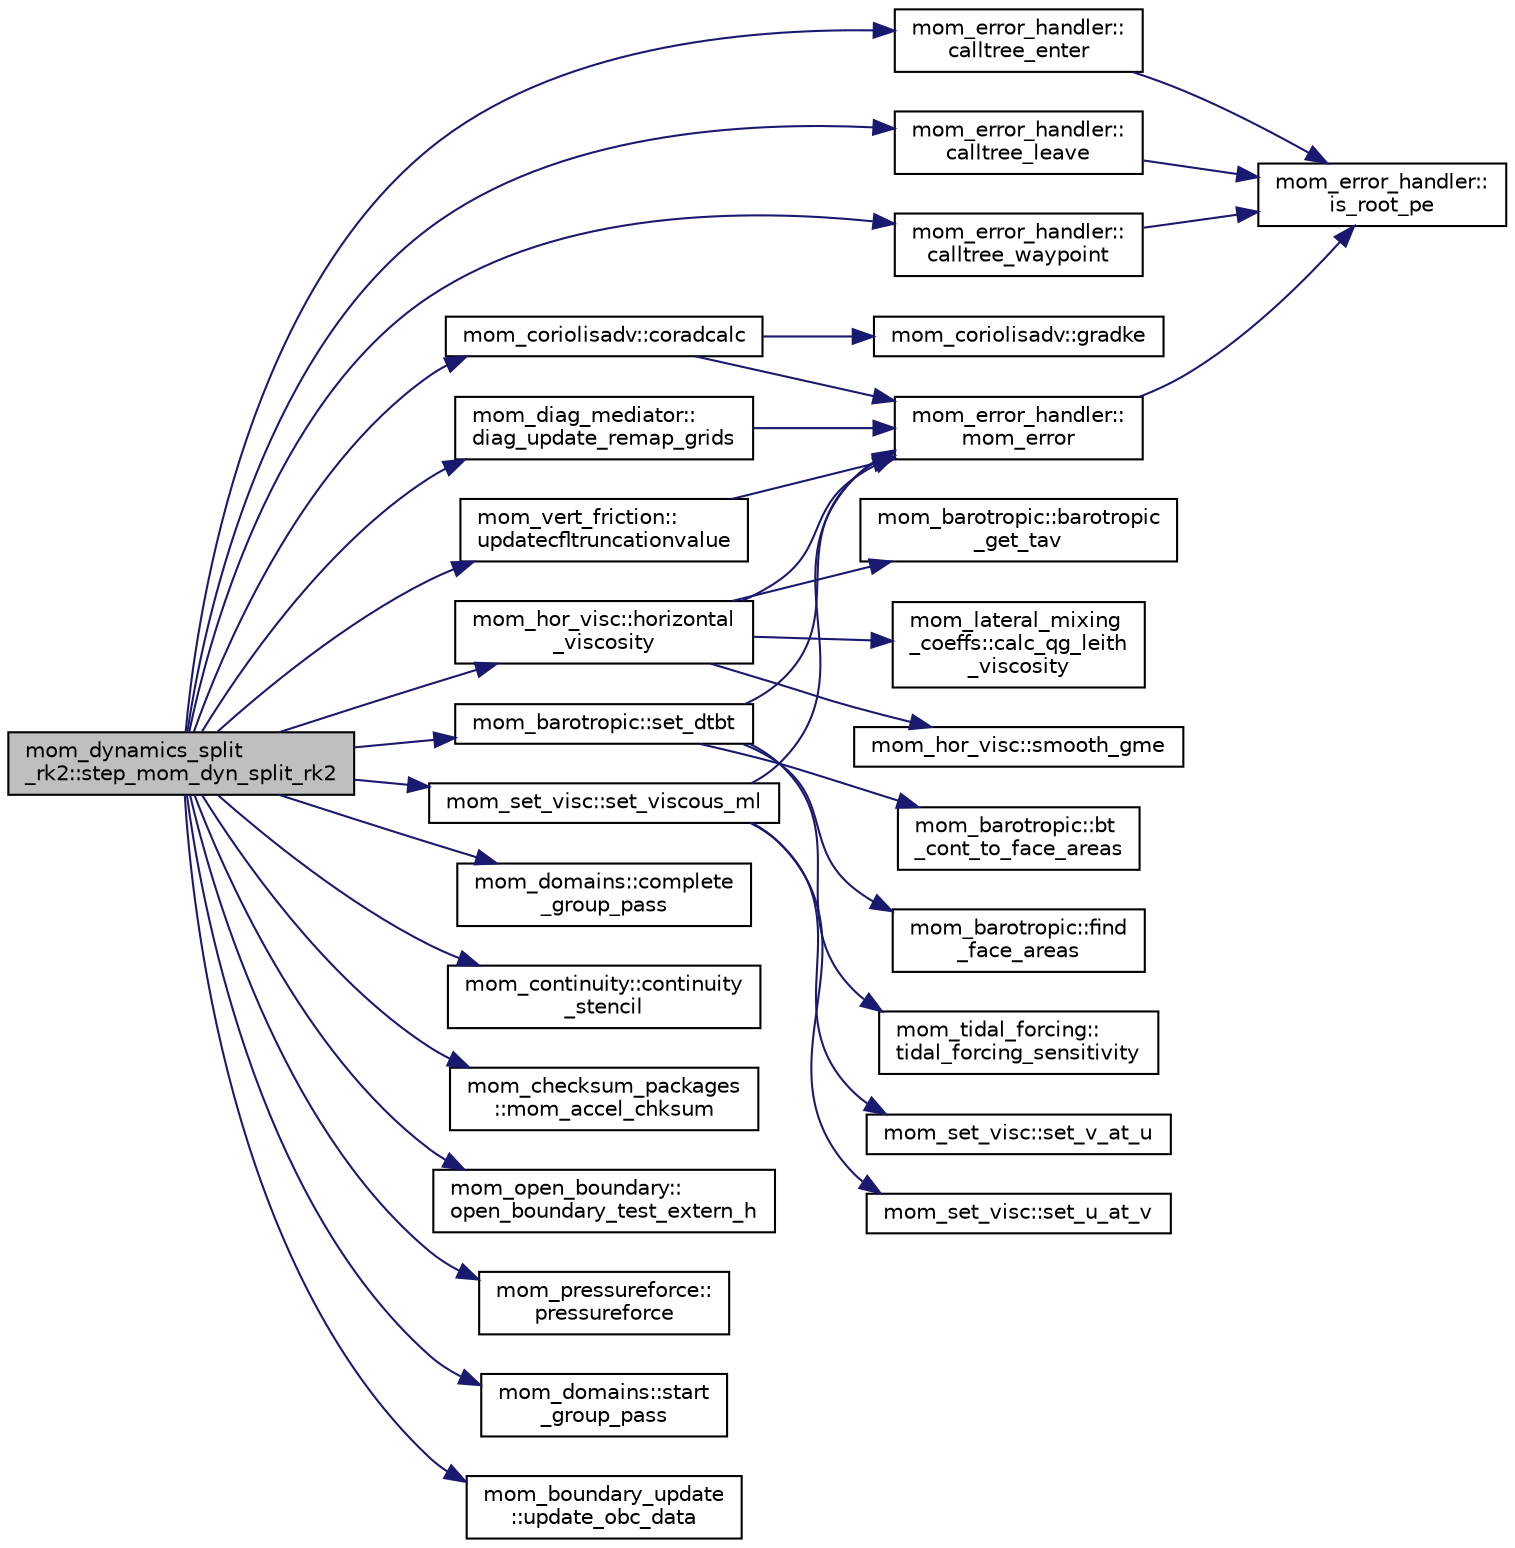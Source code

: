 digraph "mom_dynamics_split_rk2::step_mom_dyn_split_rk2"
{
 // INTERACTIVE_SVG=YES
 // LATEX_PDF_SIZE
  edge [fontname="Helvetica",fontsize="10",labelfontname="Helvetica",labelfontsize="10"];
  node [fontname="Helvetica",fontsize="10",shape=record];
  rankdir="LR";
  Node1 [label="mom_dynamics_split\l_rk2::step_mom_dyn_split_rk2",height=0.2,width=0.4,color="black", fillcolor="grey75", style="filled", fontcolor="black",tooltip="RK2 splitting for time stepping MOM adiabatic dynamics."];
  Node1 -> Node2 [color="midnightblue",fontsize="10",style="solid",fontname="Helvetica"];
  Node2 [label="mom_error_handler::\lcalltree_enter",height=0.2,width=0.4,color="black", fillcolor="white", style="filled",URL="$namespacemom__error__handler.html#a9cda07a87815f0e5594066162b4345c3",tooltip="Writes a message about entering a subroutine if call tree reporting is active."];
  Node2 -> Node3 [color="midnightblue",fontsize="10",style="solid",fontname="Helvetica"];
  Node3 [label="mom_error_handler::\lis_root_pe",height=0.2,width=0.4,color="black", fillcolor="white", style="filled",URL="$namespacemom__error__handler.html#ad5f00a53059c72fe2332d1436c80ca71",tooltip="This returns .true. if the current PE is the root PE."];
  Node1 -> Node4 [color="midnightblue",fontsize="10",style="solid",fontname="Helvetica"];
  Node4 [label="mom_error_handler::\lcalltree_leave",height=0.2,width=0.4,color="black", fillcolor="white", style="filled",URL="$namespacemom__error__handler.html#a88ea67781e2ed9b73ab7eac8ea5e8578",tooltip="Writes a message about leaving a subroutine if call tree reporting is active."];
  Node4 -> Node3 [color="midnightblue",fontsize="10",style="solid",fontname="Helvetica"];
  Node1 -> Node5 [color="midnightblue",fontsize="10",style="solid",fontname="Helvetica"];
  Node5 [label="mom_error_handler::\lcalltree_waypoint",height=0.2,width=0.4,color="black", fillcolor="white", style="filled",URL="$namespacemom__error__handler.html#a34a02e601a60f03cb97a72fe25a32853",tooltip="Writes a message about reaching a milestone if call tree reporting is active."];
  Node5 -> Node3 [color="midnightblue",fontsize="10",style="solid",fontname="Helvetica"];
  Node1 -> Node6 [color="midnightblue",fontsize="10",style="solid",fontname="Helvetica"];
  Node6 [label="mom_domains::complete\l_group_pass",height=0.2,width=0.4,color="black", fillcolor="white", style="filled",URL="$namespacemom__domains.html#a242daf83cdf6041f5023f7da49d6da37",tooltip="complete_group_pass completes a group halo update."];
  Node1 -> Node7 [color="midnightblue",fontsize="10",style="solid",fontname="Helvetica"];
  Node7 [label="mom_continuity::continuity\l_stencil",height=0.2,width=0.4,color="black", fillcolor="white", style="filled",URL="$namespacemom__continuity.html#afb0ed16b38c098805a3a9caf4b60ceff",tooltip="continuity_stencil returns the continuity solver stencil size"];
  Node1 -> Node8 [color="midnightblue",fontsize="10",style="solid",fontname="Helvetica"];
  Node8 [label="mom_coriolisadv::coradcalc",height=0.2,width=0.4,color="black", fillcolor="white", style="filled",URL="$namespacemom__coriolisadv.html#ac677e9d644c881b7e8ce6413aa5450cd",tooltip="Calculates the Coriolis and momentum advection contributions to the acceleration."];
  Node8 -> Node9 [color="midnightblue",fontsize="10",style="solid",fontname="Helvetica"];
  Node9 [label="mom_coriolisadv::gradke",height=0.2,width=0.4,color="black", fillcolor="white", style="filled",URL="$namespacemom__coriolisadv.html#a87e4a437552052fa238260442af19868",tooltip="Calculates the acceleration due to the gradient of kinetic energy."];
  Node8 -> Node10 [color="midnightblue",fontsize="10",style="solid",fontname="Helvetica"];
  Node10 [label="mom_error_handler::\lmom_error",height=0.2,width=0.4,color="black", fillcolor="white", style="filled",URL="$namespacemom__error__handler.html#a460cfb79a06c29fc249952c2a3710d67",tooltip="This provides a convenient interface for writing an mpp_error message with run-time filter based on a..."];
  Node10 -> Node3 [color="midnightblue",fontsize="10",style="solid",fontname="Helvetica"];
  Node1 -> Node11 [color="midnightblue",fontsize="10",style="solid",fontname="Helvetica"];
  Node11 [label="mom_diag_mediator::\ldiag_update_remap_grids",height=0.2,width=0.4,color="black", fillcolor="white", style="filled",URL="$namespacemom__diag__mediator.html#a2e9db121a293f242f5a42e9d16d0d2e4",tooltip="Build/update vertical grids for diagnostic remapping."];
  Node11 -> Node10 [color="midnightblue",fontsize="10",style="solid",fontname="Helvetica"];
  Node1 -> Node12 [color="midnightblue",fontsize="10",style="solid",fontname="Helvetica"];
  Node12 [label="mom_hor_visc::horizontal\l_viscosity",height=0.2,width=0.4,color="black", fillcolor="white", style="filled",URL="$namespacemom__hor__visc.html#a0c594d881fa7f6be08c7ae63da94f5ed",tooltip="Calculates the acceleration due to the horizontal viscosity."];
  Node12 -> Node13 [color="midnightblue",fontsize="10",style="solid",fontname="Helvetica"];
  Node13 [label="mom_barotropic::barotropic\l_get_tav",height=0.2,width=0.4,color="black", fillcolor="white", style="filled",URL="$namespacemom__barotropic.html#aa059fdf7e6002b13d942f96ef17a5db6",tooltip="Copies ubtav and vbtav from private type into arrays."];
  Node12 -> Node14 [color="midnightblue",fontsize="10",style="solid",fontname="Helvetica"];
  Node14 [label="mom_lateral_mixing\l_coeffs::calc_qg_leith\l_viscosity",height=0.2,width=0.4,color="black", fillcolor="white", style="filled",URL="$namespacemom__lateral__mixing__coeffs.html#a212e9e850d4db8f321e0398f4090fee0",tooltip="Calculates the Leith Laplacian and bi-harmonic viscosity coefficients."];
  Node12 -> Node10 [color="midnightblue",fontsize="10",style="solid",fontname="Helvetica"];
  Node12 -> Node15 [color="midnightblue",fontsize="10",style="solid",fontname="Helvetica"];
  Node15 [label="mom_hor_visc::smooth_gme",height=0.2,width=0.4,color="black", fillcolor="white", style="filled",URL="$namespacemom__hor__visc.html#a686fed1d7dd5311ab016b6f637aa7304",tooltip="Apply a 1-1-4-1-1 Laplacian filter one time on GME diffusive flux to reduce any horizontal two-grid-p..."];
  Node1 -> Node16 [color="midnightblue",fontsize="10",style="solid",fontname="Helvetica"];
  Node16 [label="mom_checksum_packages\l::mom_accel_chksum",height=0.2,width=0.4,color="black", fillcolor="white", style="filled",URL="$namespacemom__checksum__packages.html#ab65c45c111975e2804be7a008e3c17c7",tooltip="Write out chksums for the model's accelerations."];
  Node1 -> Node17 [color="midnightblue",fontsize="10",style="solid",fontname="Helvetica"];
  Node17 [label="mom_open_boundary::\lopen_boundary_test_extern_h",height=0.2,width=0.4,color="black", fillcolor="white", style="filled",URL="$namespacemom__open__boundary.html#ad733fd1dae4a6dfc14ad9c814e16a122",tooltip="Set thicknesses outside of open boundaries to silly values (used for checking the interior state is i..."];
  Node1 -> Node18 [color="midnightblue",fontsize="10",style="solid",fontname="Helvetica"];
  Node18 [label="mom_pressureforce::\lpressureforce",height=0.2,width=0.4,color="black", fillcolor="white", style="filled",URL="$namespacemom__pressureforce.html#ab8f34ea530e5a436a4d1967a562394bd",tooltip="A thin layer between the model and the Boussinesq and non-Boussinesq pressure force routines."];
  Node1 -> Node19 [color="midnightblue",fontsize="10",style="solid",fontname="Helvetica"];
  Node19 [label="mom_barotropic::set_dtbt",height=0.2,width=0.4,color="black", fillcolor="white", style="filled",URL="$namespacemom__barotropic.html#a486257b675aa4e81c2d1634b5288a67f",tooltip="This subroutine automatically determines an optimal value for dtbt based on some state of the ocean."];
  Node19 -> Node20 [color="midnightblue",fontsize="10",style="solid",fontname="Helvetica"];
  Node20 [label="mom_barotropic::bt\l_cont_to_face_areas",height=0.2,width=0.4,color="black", fillcolor="white", style="filled",URL="$namespacemom__barotropic.html#ac7100cec548b4bf6d69d4a52e074a04f",tooltip="This subroutine uses the BTCL types to find typical or maximum face areas, which can then be used for..."];
  Node19 -> Node21 [color="midnightblue",fontsize="10",style="solid",fontname="Helvetica"];
  Node21 [label="mom_barotropic::find\l_face_areas",height=0.2,width=0.4,color="black", fillcolor="white", style="filled",URL="$namespacemom__barotropic.html#aba29d11dc2530622be997c069fb932ae",tooltip="This subroutine determines the open face areas of cells for calculating the barotropic transport."];
  Node19 -> Node10 [color="midnightblue",fontsize="10",style="solid",fontname="Helvetica"];
  Node19 -> Node22 [color="midnightblue",fontsize="10",style="solid",fontname="Helvetica"];
  Node22 [label="mom_tidal_forcing::\ltidal_forcing_sensitivity",height=0.2,width=0.4,color="black", fillcolor="white", style="filled",URL="$namespacemom__tidal__forcing.html#a0a1564c68489a35802c626a07f4629d7",tooltip="This subroutine calculates returns the partial derivative of the local geopotential height with the i..."];
  Node1 -> Node23 [color="midnightblue",fontsize="10",style="solid",fontname="Helvetica"];
  Node23 [label="mom_set_visc::set_viscous_ml",height=0.2,width=0.4,color="black", fillcolor="white", style="filled",URL="$namespacemom__set__visc.html#aba41cd4f8baa1cda9036d97087ce8a22",tooltip="Calculates the thickness of the surface boundary layer for applying an elevated viscosity."];
  Node23 -> Node10 [color="midnightblue",fontsize="10",style="solid",fontname="Helvetica"];
  Node23 -> Node24 [color="midnightblue",fontsize="10",style="solid",fontname="Helvetica"];
  Node24 [label="mom_set_visc::set_u_at_v",height=0.2,width=0.4,color="black", fillcolor="white", style="filled",URL="$namespacemom__set__visc.html#a46583b82467e74d8654c3c0a037a25cd",tooltip="This subroutine finds a thickness-weighted value of u at the v-points."];
  Node23 -> Node25 [color="midnightblue",fontsize="10",style="solid",fontname="Helvetica"];
  Node25 [label="mom_set_visc::set_v_at_u",height=0.2,width=0.4,color="black", fillcolor="white", style="filled",URL="$namespacemom__set__visc.html#a0356a4e81cca9f7f31bbf87c717a6600",tooltip="This subroutine finds a thickness-weighted value of v at the u-points."];
  Node1 -> Node26 [color="midnightblue",fontsize="10",style="solid",fontname="Helvetica"];
  Node26 [label="mom_domains::start\l_group_pass",height=0.2,width=0.4,color="black", fillcolor="white", style="filled",URL="$namespacemom__domains.html#ab27e1cc5953c88e733e0f9f55e4fd446",tooltip="start_group_pass starts out a group halo update."];
  Node1 -> Node27 [color="midnightblue",fontsize="10",style="solid",fontname="Helvetica"];
  Node27 [label="mom_boundary_update\l::update_obc_data",height=0.2,width=0.4,color="black", fillcolor="white", style="filled",URL="$namespacemom__boundary__update.html#a7c2a0d48706fa7b58ce1f584ff0c5d4f",tooltip="Calls appropriate routine to update the open boundary conditions."];
  Node1 -> Node28 [color="midnightblue",fontsize="10",style="solid",fontname="Helvetica"];
  Node28 [label="mom_vert_friction::\lupdatecfltruncationvalue",height=0.2,width=0.4,color="black", fillcolor="white", style="filled",URL="$namespacemom__vert__friction.html#a62e586a80ed4bdd3fd27ab62ca4c054f",tooltip="Update the CFL truncation value as a function of time. If called with the optional argument activate=..."];
  Node28 -> Node10 [color="midnightblue",fontsize="10",style="solid",fontname="Helvetica"];
}
